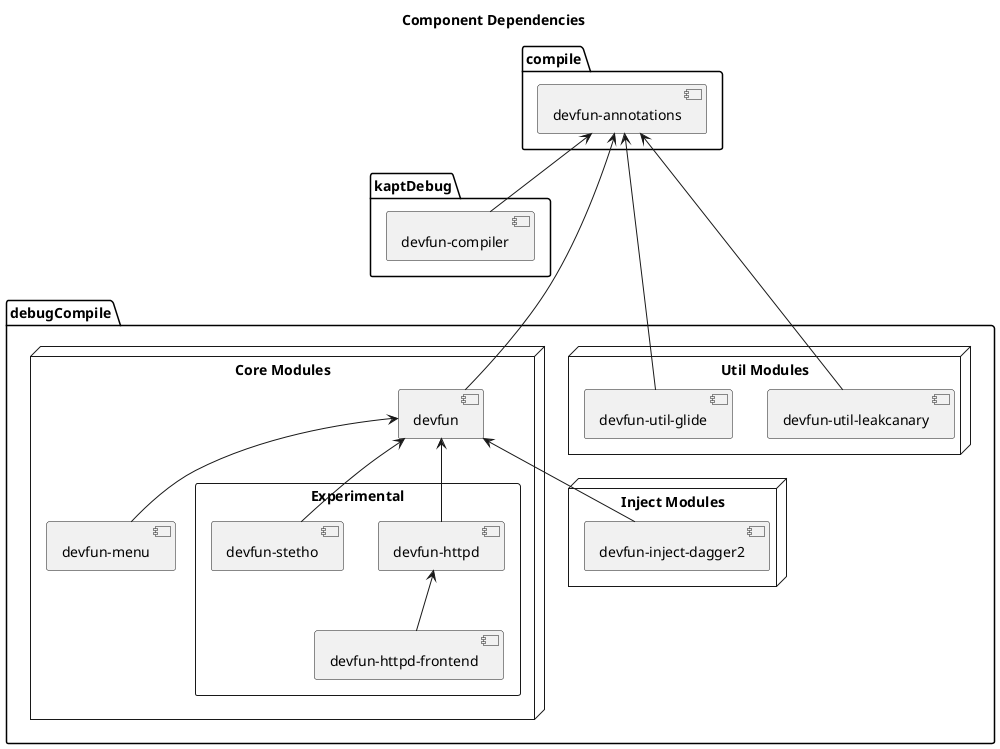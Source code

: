 @startuml
skinparam componentStyle uml2

title Component Dependencies

package "compile" {
    [devfun-annotations] as Annotations [[https://nextfaze.github.io/dev-fun/]]
}

package "kaptDebug" {
    [devfun-compiler] as Compiler [[https://nextfaze.github.io/dev-fun/]]
    Annotations <-- Compiler
}

package "debugCompile" {
    node "Core Modules" {
        [devfun] as DevFun [[https://nextfaze.github.io/dev-fun/]]
        Annotations <-- DevFun

        [devfun-menu] as Menu [[https://nextfaze.github.io/dev-fun/]]
        DevFun <-- Menu

        rectangle "Experimental" {
            [devfun-httpd] as HttpD [[https://nextfaze.github.io/dev-fun/]]
            DevFun <-- HttpD

            [devfun-httpd-frontend] as HttpD_FrontEnd [[https://nextfaze.github.io/dev-fun/]]
            HttpD <-down- HttpD_FrontEnd

            [devfun-stetho] as Stetho [[https://nextfaze.github.io/dev-fun/]]
            DevFun <-- Stetho
        }
    }

    node "Util Modules" {
        [devfun-util-glide] as Util_Glide [[https://nextfaze.github.io/dev-fun/]]
        Annotations <--- Util_Glide

        [devfun-util-leakcanary] as Util_LeakCanary [[https://nextfaze.github.io/dev-fun/]]
        Annotations <-- Util_LeakCanary
    }

    node "Inject Modules" {
        [devfun-inject-dagger2] as Inject_Dagger2 [[https://nextfaze.github.io/dev-fun/]]
        DevFun <-- Inject_Dagger2
    }
}

@enduml
